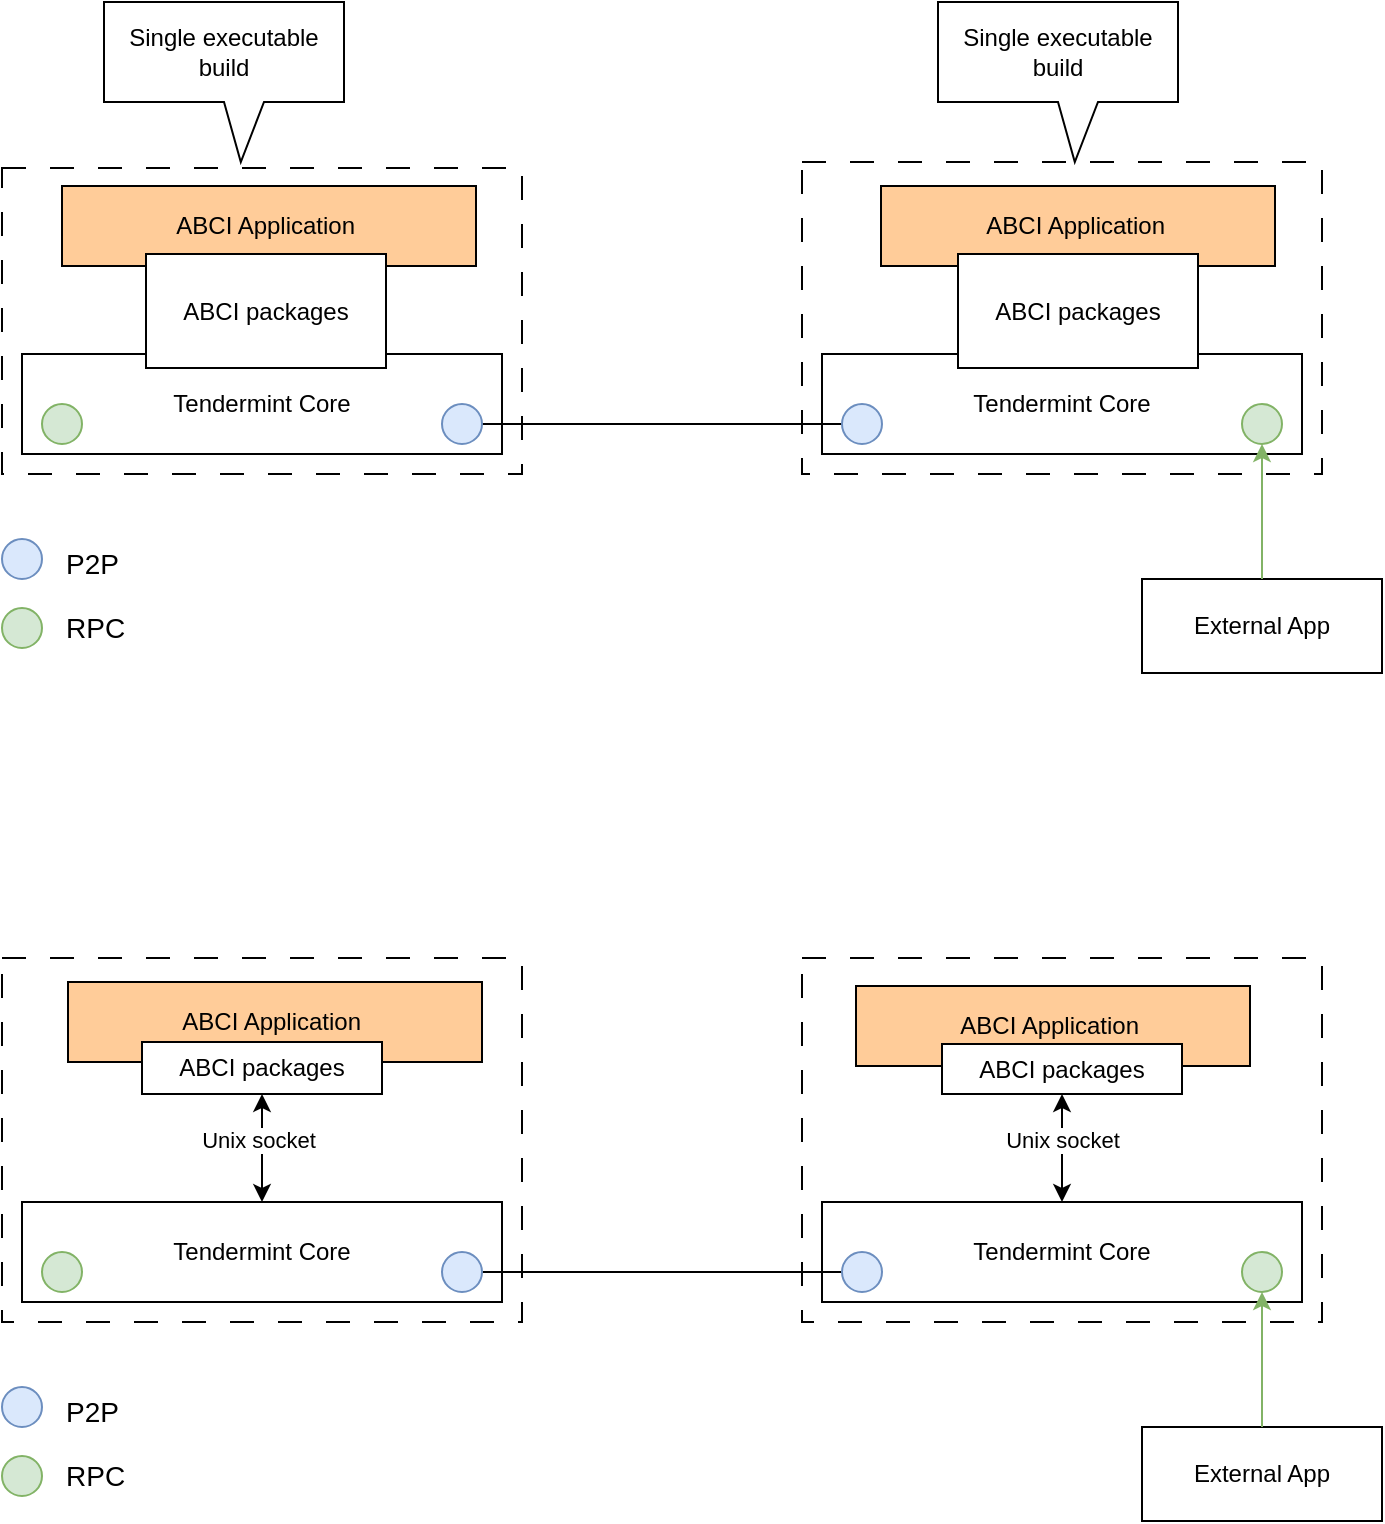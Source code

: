 <mxfile version="24.2.5" type="device">
  <diagram name="Page-1" id="atdm5ey4uktnM9NZuPtz">
    <mxGraphModel dx="1114" dy="807" grid="0" gridSize="10" guides="1" tooltips="1" connect="1" arrows="1" fold="1" page="1" pageScale="2" pageWidth="1169" pageHeight="827" math="0" shadow="0">
      <root>
        <mxCell id="0" />
        <mxCell id="1" parent="0" />
        <mxCell id="0uoW7oN-j1pv1hsgOCCs-13" value="" style="rounded=0;whiteSpace=wrap;html=1;fillColor=none;dashed=1;dashPattern=12 12;" parent="1" vertex="1">
          <mxGeometry x="581" y="480" width="260" height="156" as="geometry" />
        </mxCell>
        <mxCell id="0uoW7oN-j1pv1hsgOCCs-8" value="Tendermint Core" style="rounded=0;whiteSpace=wrap;html=1;" parent="1" vertex="1">
          <mxGeometry x="591" y="576" width="240" height="50" as="geometry" />
        </mxCell>
        <mxCell id="0uoW7oN-j1pv1hsgOCCs-12" value="" style="rounded=0;whiteSpace=wrap;html=1;fillColor=none;dashed=1;dashPattern=12 12;" parent="1" vertex="1">
          <mxGeometry x="181" y="483" width="260" height="153" as="geometry" />
        </mxCell>
        <mxCell id="0uoW7oN-j1pv1hsgOCCs-3" value="Tendermint Core" style="rounded=0;whiteSpace=wrap;html=1;" parent="1" vertex="1">
          <mxGeometry x="191" y="576" width="240" height="50" as="geometry" />
        </mxCell>
        <mxCell id="0uoW7oN-j1pv1hsgOCCs-7" value="ABCI Application&amp;nbsp;" style="rounded=0;whiteSpace=wrap;html=1;fillColor=#FFCC99;" parent="1" vertex="1">
          <mxGeometry x="620.5" y="492" width="197" height="40" as="geometry" />
        </mxCell>
        <mxCell id="0uoW7oN-j1pv1hsgOCCs-19" value="" style="endArrow=none;html=1;rounded=0;exitX=1;exitY=0.5;exitDx=0;exitDy=0;entryX=0;entryY=0.5;entryDx=0;entryDy=0;" parent="1" edge="1">
          <mxGeometry width="50" height="50" relative="1" as="geometry">
            <mxPoint x="421" y="611" as="sourcePoint" />
            <mxPoint x="601" y="611" as="targetPoint" />
          </mxGeometry>
        </mxCell>
        <mxCell id="0uoW7oN-j1pv1hsgOCCs-20" value="" style="ellipse;whiteSpace=wrap;html=1;aspect=fixed;fillColor=#dae8fc;strokeColor=#6c8ebf;" parent="1" vertex="1">
          <mxGeometry x="401" y="601" width="20" height="20" as="geometry" />
        </mxCell>
        <mxCell id="0uoW7oN-j1pv1hsgOCCs-21" value="P2P" style="text;strokeColor=none;fillColor=none;html=1;fontSize=14;fontStyle=0;verticalAlign=middle;align=left;" parent="1" vertex="1">
          <mxGeometry x="211" y="668.5" width="50" height="25" as="geometry" />
        </mxCell>
        <mxCell id="0uoW7oN-j1pv1hsgOCCs-22" value="" style="ellipse;whiteSpace=wrap;html=1;aspect=fixed;fillColor=#dae8fc;strokeColor=#6c8ebf;" parent="1" vertex="1">
          <mxGeometry x="601" y="601" width="20" height="20" as="geometry" />
        </mxCell>
        <mxCell id="0uoW7oN-j1pv1hsgOCCs-23" value="" style="ellipse;whiteSpace=wrap;html=1;aspect=fixed;fillColor=#dae8fc;strokeColor=#6c8ebf;" parent="1" vertex="1">
          <mxGeometry x="181" y="668.5" width="20" height="20" as="geometry" />
        </mxCell>
        <mxCell id="0uoW7oN-j1pv1hsgOCCs-24" value="" style="ellipse;whiteSpace=wrap;html=1;aspect=fixed;fillColor=#d5e8d4;strokeColor=#82b366;" parent="1" vertex="1">
          <mxGeometry x="181" y="703" width="20" height="20" as="geometry" />
        </mxCell>
        <mxCell id="0uoW7oN-j1pv1hsgOCCs-25" value="RPC" style="text;strokeColor=none;fillColor=none;html=1;fontSize=14;fontStyle=0;verticalAlign=middle;align=left;" parent="1" vertex="1">
          <mxGeometry x="211" y="700.5" width="50" height="25" as="geometry" />
        </mxCell>
        <mxCell id="0uoW7oN-j1pv1hsgOCCs-27" value="" style="ellipse;whiteSpace=wrap;html=1;aspect=fixed;fillColor=#d5e8d4;strokeColor=#82b366;" parent="1" vertex="1">
          <mxGeometry x="201" y="601" width="20" height="20" as="geometry" />
        </mxCell>
        <mxCell id="0uoW7oN-j1pv1hsgOCCs-30" value="" style="ellipse;whiteSpace=wrap;html=1;aspect=fixed;fillColor=#d5e8d4;strokeColor=#82b366;" parent="1" vertex="1">
          <mxGeometry x="801" y="601" width="20" height="20" as="geometry" />
        </mxCell>
        <mxCell id="0uoW7oN-j1pv1hsgOCCs-33" value="External App" style="rounded=0;whiteSpace=wrap;html=1;" parent="1" vertex="1">
          <mxGeometry x="751" y="688.5" width="120" height="47" as="geometry" />
        </mxCell>
        <mxCell id="0uoW7oN-j1pv1hsgOCCs-34" value="" style="endArrow=classic;html=1;rounded=0;entryX=0.5;entryY=1;entryDx=0;entryDy=0;exitX=0.5;exitY=0;exitDx=0;exitDy=0;fillColor=#d5e8d4;strokeColor=#82b366;" parent="1" source="0uoW7oN-j1pv1hsgOCCs-33" target="0uoW7oN-j1pv1hsgOCCs-30" edge="1">
          <mxGeometry width="50" height="50" relative="1" as="geometry">
            <mxPoint x="521" y="596" as="sourcePoint" />
            <mxPoint x="571" y="546" as="targetPoint" />
          </mxGeometry>
        </mxCell>
        <mxCell id="0uoW7oN-j1pv1hsgOCCs-2" value="ABCI Application&amp;nbsp;" style="rounded=0;whiteSpace=wrap;html=1;fillColor=#FFCC99;" parent="1" vertex="1">
          <mxGeometry x="211" y="492" width="207" height="40" as="geometry" />
        </mxCell>
        <mxCell id="ZDjheFPIu9VwIcZhoeC0-1" value="ABCI packages" style="rounded=0;whiteSpace=wrap;html=1;" vertex="1" parent="1">
          <mxGeometry x="253" y="526" width="120" height="57" as="geometry" />
        </mxCell>
        <mxCell id="ZDjheFPIu9VwIcZhoeC0-2" value="ABCI packages" style="rounded=0;whiteSpace=wrap;html=1;" vertex="1" parent="1">
          <mxGeometry x="659" y="526" width="120" height="57" as="geometry" />
        </mxCell>
        <mxCell id="ZDjheFPIu9VwIcZhoeC0-3" value="Single executable build" style="shape=callout;whiteSpace=wrap;html=1;perimeter=calloutPerimeter;position2=0.57;" vertex="1" parent="1">
          <mxGeometry x="232" y="400" width="120" height="80" as="geometry" />
        </mxCell>
        <mxCell id="ZDjheFPIu9VwIcZhoeC0-4" value="Single executable build" style="shape=callout;whiteSpace=wrap;html=1;perimeter=calloutPerimeter;position2=0.57;" vertex="1" parent="1">
          <mxGeometry x="649" y="400" width="120" height="80" as="geometry" />
        </mxCell>
        <mxCell id="ZDjheFPIu9VwIcZhoeC0-5" value="" style="rounded=0;whiteSpace=wrap;html=1;fillColor=none;dashed=1;dashPattern=12 12;" vertex="1" parent="1">
          <mxGeometry x="581" y="878" width="260" height="182" as="geometry" />
        </mxCell>
        <mxCell id="ZDjheFPIu9VwIcZhoeC0-6" value="Tendermint Core" style="rounded=0;whiteSpace=wrap;html=1;" vertex="1" parent="1">
          <mxGeometry x="591" y="1000" width="240" height="50" as="geometry" />
        </mxCell>
        <mxCell id="ZDjheFPIu9VwIcZhoeC0-7" value="" style="rounded=0;whiteSpace=wrap;html=1;fillColor=none;dashed=1;dashPattern=12 12;" vertex="1" parent="1">
          <mxGeometry x="181" y="878" width="260" height="182" as="geometry" />
        </mxCell>
        <mxCell id="ZDjheFPIu9VwIcZhoeC0-8" value="Tendermint Core" style="rounded=0;whiteSpace=wrap;html=1;" vertex="1" parent="1">
          <mxGeometry x="191" y="1000" width="240" height="50" as="geometry" />
        </mxCell>
        <mxCell id="ZDjheFPIu9VwIcZhoeC0-9" value="ABCI Application&amp;nbsp;" style="rounded=0;whiteSpace=wrap;html=1;fillColor=#FFCC99;" vertex="1" parent="1">
          <mxGeometry x="608" y="892" width="197" height="40" as="geometry" />
        </mxCell>
        <mxCell id="ZDjheFPIu9VwIcZhoeC0-10" value="" style="endArrow=none;html=1;rounded=0;exitX=1;exitY=0.5;exitDx=0;exitDy=0;entryX=0;entryY=0.5;entryDx=0;entryDy=0;" edge="1" parent="1">
          <mxGeometry width="50" height="50" relative="1" as="geometry">
            <mxPoint x="421" y="1035" as="sourcePoint" />
            <mxPoint x="601" y="1035" as="targetPoint" />
          </mxGeometry>
        </mxCell>
        <mxCell id="ZDjheFPIu9VwIcZhoeC0-11" value="" style="ellipse;whiteSpace=wrap;html=1;aspect=fixed;fillColor=#dae8fc;strokeColor=#6c8ebf;" vertex="1" parent="1">
          <mxGeometry x="401" y="1025" width="20" height="20" as="geometry" />
        </mxCell>
        <mxCell id="ZDjheFPIu9VwIcZhoeC0-12" value="P2P" style="text;strokeColor=none;fillColor=none;html=1;fontSize=14;fontStyle=0;verticalAlign=middle;align=left;" vertex="1" parent="1">
          <mxGeometry x="211" y="1092.5" width="50" height="25" as="geometry" />
        </mxCell>
        <mxCell id="ZDjheFPIu9VwIcZhoeC0-13" value="" style="ellipse;whiteSpace=wrap;html=1;aspect=fixed;fillColor=#dae8fc;strokeColor=#6c8ebf;" vertex="1" parent="1">
          <mxGeometry x="601" y="1025" width="20" height="20" as="geometry" />
        </mxCell>
        <mxCell id="ZDjheFPIu9VwIcZhoeC0-14" value="" style="ellipse;whiteSpace=wrap;html=1;aspect=fixed;fillColor=#dae8fc;strokeColor=#6c8ebf;" vertex="1" parent="1">
          <mxGeometry x="181" y="1092.5" width="20" height="20" as="geometry" />
        </mxCell>
        <mxCell id="ZDjheFPIu9VwIcZhoeC0-15" value="" style="ellipse;whiteSpace=wrap;html=1;aspect=fixed;fillColor=#d5e8d4;strokeColor=#82b366;" vertex="1" parent="1">
          <mxGeometry x="181" y="1127" width="20" height="20" as="geometry" />
        </mxCell>
        <mxCell id="ZDjheFPIu9VwIcZhoeC0-16" value="RPC" style="text;strokeColor=none;fillColor=none;html=1;fontSize=14;fontStyle=0;verticalAlign=middle;align=left;" vertex="1" parent="1">
          <mxGeometry x="211" y="1124.5" width="50" height="25" as="geometry" />
        </mxCell>
        <mxCell id="ZDjheFPIu9VwIcZhoeC0-17" value="" style="ellipse;whiteSpace=wrap;html=1;aspect=fixed;fillColor=#d5e8d4;strokeColor=#82b366;" vertex="1" parent="1">
          <mxGeometry x="201" y="1025" width="20" height="20" as="geometry" />
        </mxCell>
        <mxCell id="ZDjheFPIu9VwIcZhoeC0-18" value="" style="ellipse;whiteSpace=wrap;html=1;aspect=fixed;fillColor=#d5e8d4;strokeColor=#82b366;" vertex="1" parent="1">
          <mxGeometry x="801" y="1025" width="20" height="20" as="geometry" />
        </mxCell>
        <mxCell id="ZDjheFPIu9VwIcZhoeC0-19" value="External App" style="rounded=0;whiteSpace=wrap;html=1;" vertex="1" parent="1">
          <mxGeometry x="751" y="1112.5" width="120" height="47" as="geometry" />
        </mxCell>
        <mxCell id="ZDjheFPIu9VwIcZhoeC0-20" value="" style="endArrow=classic;html=1;rounded=0;entryX=0.5;entryY=1;entryDx=0;entryDy=0;exitX=0.5;exitY=0;exitDx=0;exitDy=0;fillColor=#d5e8d4;strokeColor=#82b366;" edge="1" parent="1" source="ZDjheFPIu9VwIcZhoeC0-19" target="ZDjheFPIu9VwIcZhoeC0-18">
          <mxGeometry width="50" height="50" relative="1" as="geometry">
            <mxPoint x="521" y="1020" as="sourcePoint" />
            <mxPoint x="571" y="970" as="targetPoint" />
          </mxGeometry>
        </mxCell>
        <mxCell id="ZDjheFPIu9VwIcZhoeC0-21" value="ABCI Application&amp;nbsp;" style="rounded=0;whiteSpace=wrap;html=1;fillColor=#FFCC99;" vertex="1" parent="1">
          <mxGeometry x="214" y="890" width="207" height="40" as="geometry" />
        </mxCell>
        <mxCell id="ZDjheFPIu9VwIcZhoeC0-22" value="ABCI packages" style="rounded=0;whiteSpace=wrap;html=1;" vertex="1" parent="1">
          <mxGeometry x="251" y="920" width="120" height="26" as="geometry" />
        </mxCell>
        <mxCell id="ZDjheFPIu9VwIcZhoeC0-23" value="ABCI packages" style="rounded=0;whiteSpace=wrap;html=1;" vertex="1" parent="1">
          <mxGeometry x="651" y="921" width="120" height="25" as="geometry" />
        </mxCell>
        <mxCell id="ZDjheFPIu9VwIcZhoeC0-26" value="" style="endArrow=classic;html=1;rounded=0;entryX=0.5;entryY=1;entryDx=0;entryDy=0;startArrow=classic;startFill=1;" edge="1" parent="1" source="ZDjheFPIu9VwIcZhoeC0-8" target="ZDjheFPIu9VwIcZhoeC0-22">
          <mxGeometry width="50" height="50" relative="1" as="geometry">
            <mxPoint x="543" y="1085" as="sourcePoint" />
            <mxPoint x="593" y="1035" as="targetPoint" />
          </mxGeometry>
        </mxCell>
        <mxCell id="ZDjheFPIu9VwIcZhoeC0-28" value="Unix socket" style="edgeLabel;html=1;align=center;verticalAlign=middle;resizable=0;points=[];" vertex="1" connectable="0" parent="ZDjheFPIu9VwIcZhoeC0-26">
          <mxGeometry x="-0.259" y="-1" relative="1" as="geometry">
            <mxPoint x="-3" y="-11" as="offset" />
          </mxGeometry>
        </mxCell>
        <mxCell id="ZDjheFPIu9VwIcZhoeC0-27" value="" style="endArrow=classic;html=1;rounded=0;entryX=0.5;entryY=1;entryDx=0;entryDy=0;exitX=0.5;exitY=0;exitDx=0;exitDy=0;startArrow=classic;startFill=1;" edge="1" parent="1" source="ZDjheFPIu9VwIcZhoeC0-6" target="ZDjheFPIu9VwIcZhoeC0-23">
          <mxGeometry width="50" height="50" relative="1" as="geometry">
            <mxPoint x="735" y="1013" as="sourcePoint" />
            <mxPoint x="735" y="959" as="targetPoint" />
          </mxGeometry>
        </mxCell>
        <mxCell id="ZDjheFPIu9VwIcZhoeC0-29" value="Unix socket" style="edgeLabel;html=1;align=center;verticalAlign=middle;resizable=0;points=[];" vertex="1" connectable="0" parent="ZDjheFPIu9VwIcZhoeC0-27">
          <mxGeometry x="-0.074" y="1" relative="1" as="geometry">
            <mxPoint x="1" y="-6" as="offset" />
          </mxGeometry>
        </mxCell>
      </root>
    </mxGraphModel>
  </diagram>
</mxfile>
